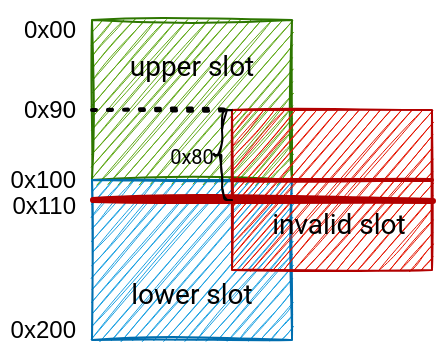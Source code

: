 <mxfile version="20.4.0" type="device"><diagram id="nH46Ka52wi_Pq414-JSc" name="Page-1"><mxGraphModel dx="476" dy="253" grid="1" gridSize="10" guides="1" tooltips="1" connect="1" arrows="1" fold="1" page="1" pageScale="1" pageWidth="850" pageHeight="1100" math="0" shadow="0"><root><mxCell id="0"/><mxCell id="1" parent="0"/><mxCell id="jdGUJgqeYbqLarej4zdY-1" value="&lt;font style=&quot;font-size: 14px;&quot; color=&quot;#000000&quot;&gt;&lt;font style=&quot;font-size: 14px;&quot; data-font-src=&quot;https://fonts.googleapis.com/css?family=Roboto&quot; face=&quot;Roboto&quot;&gt;upper slot&lt;br&gt;&lt;br&gt;&lt;/font&gt;&lt;br&gt;&lt;/font&gt;" style="rounded=0;whiteSpace=wrap;html=1;sketch=1;fillColor=#60a917;strokeColor=#2D7600;fontColor=#ffffff;" parent="1" vertex="1"><mxGeometry x="320" y="200" width="100" height="80" as="geometry"/></mxCell><mxCell id="jdGUJgqeYbqLarej4zdY-2" value="&lt;font style=&quot;font-size: 14px;&quot; data-font-src=&quot;https://fonts.googleapis.com/css?family=Roboto&quot; face=&quot;Roboto&quot; color=&quot;#000000&quot;&gt;&lt;br&gt;&lt;br&gt;lower slot&lt;br&gt;&lt;/font&gt;" style="rounded=0;whiteSpace=wrap;html=1;sketch=1;fillColor=#1ba1e2;strokeColor=#006EAF;fontColor=#ffffff;" parent="1" vertex="1"><mxGeometry x="320" y="280" width="100" height="80" as="geometry"/></mxCell><mxCell id="jdGUJgqeYbqLarej4zdY-3" value="0x00" style="text;html=1;strokeColor=none;fillColor=none;align=right;verticalAlign=middle;whiteSpace=wrap;rounded=0;sketch=1;" parent="1" vertex="1"><mxGeometry x="274" y="190" width="40" height="30" as="geometry"/></mxCell><mxCell id="jdGUJgqeYbqLarej4zdY-4" value="0x100" style="text;html=1;strokeColor=none;fillColor=none;align=right;verticalAlign=middle;whiteSpace=wrap;rounded=0;sketch=1;" parent="1" vertex="1"><mxGeometry x="274" y="270" width="40" height="20" as="geometry"/></mxCell><mxCell id="jdGUJgqeYbqLarej4zdY-6" value="0x200" style="text;html=1;strokeColor=none;fillColor=none;align=right;verticalAlign=middle;whiteSpace=wrap;rounded=0;sketch=1;" parent="1" vertex="1"><mxGeometry x="274" y="340" width="40" height="30" as="geometry"/></mxCell><mxCell id="jdGUJgqeYbqLarej4zdY-7" value="&lt;font style=&quot;font-size: 14px;&quot; data-font-src=&quot;https://fonts.googleapis.com/css?family=Roboto&quot; face=&quot;Roboto&quot; color=&quot;#000000&quot;&gt;&lt;br&gt;&lt;br&gt;&amp;nbsp; invalid slot&lt;/font&gt;" style="rounded=0;whiteSpace=wrap;html=1;sketch=1;fillColor=#e51400;strokeColor=#B20000;fontColor=#ffffff;" parent="1" vertex="1"><mxGeometry x="390" y="245" width="100" height="80" as="geometry"/></mxCell><mxCell id="jdGUJgqeYbqLarej4zdY-9" value="" style="endArrow=none;dashed=1;html=1;dashPattern=1 3;strokeWidth=2;rounded=0;entryX=0;entryY=0;entryDx=0;entryDy=0;sketch=1;" parent="1" target="jdGUJgqeYbqLarej4zdY-7" edge="1"><mxGeometry width="50" height="50" relative="1" as="geometry"><mxPoint x="320" y="245" as="sourcePoint"/><mxPoint x="450" y="370" as="targetPoint"/></mxGeometry></mxCell><mxCell id="jdGUJgqeYbqLarej4zdY-10" value="0x90" style="text;html=1;strokeColor=none;fillColor=none;align=right;verticalAlign=middle;whiteSpace=wrap;rounded=0;sketch=1;" parent="1" vertex="1"><mxGeometry x="274" y="230" width="40" height="30" as="geometry"/></mxCell><mxCell id="6t2bnqVAqAzaXZAUIjln-1" value="" style="endArrow=none;html=1;rounded=0;fillColor=#e51400;strokeColor=#B20000;strokeWidth=2;sketch=1;" parent="1" edge="1"><mxGeometry width="50" height="50" relative="1" as="geometry"><mxPoint x="490" y="280" as="sourcePoint"/><mxPoint x="390" y="280" as="targetPoint"/></mxGeometry></mxCell><mxCell id="BLAIzVLMM1M9yE7Mgw56-2" value="" style="endArrow=none;html=1;rounded=0;sketch=1;strokeWidth=3;fontFamily=Roboto;fontSource=https%3A%2F%2Ffonts.googleapis.com%2Fcss%3Ffamily%3DRoboto;fontSize=10;exitX=0.005;exitY=0.125;exitDx=0;exitDy=0;exitPerimeter=0;entryX=1.005;entryY=0.568;entryDx=0;entryDy=0;entryPerimeter=0;fillColor=#e51400;strokeColor=#B20000;" edge="1" parent="1" source="jdGUJgqeYbqLarej4zdY-2" target="jdGUJgqeYbqLarej4zdY-7"><mxGeometry width="50" height="50" relative="1" as="geometry"><mxPoint x="430" y="390" as="sourcePoint"/><mxPoint x="480" y="340" as="targetPoint"/></mxGeometry></mxCell><mxCell id="BLAIzVLMM1M9yE7Mgw56-3" value="" style="shape=curlyBracket;whiteSpace=wrap;html=1;rounded=1;fontFamily=Roboto;fontSource=https%3A%2F%2Ffonts.googleapis.com%2Fcss%3Ffamily%3DRoboto;fontSize=10;sketch=1;" vertex="1" parent="1"><mxGeometry x="380" y="245" width="10" height="45" as="geometry"/></mxCell><mxCell id="BLAIzVLMM1M9yE7Mgw56-4" value="0x80" style="text;html=1;strokeColor=none;fillColor=none;align=center;verticalAlign=middle;whiteSpace=wrap;rounded=0;sketch=1;fontFamily=Roboto;fontSource=https%3A%2F%2Ffonts.googleapis.com%2Fcss%3Ffamily%3DRoboto;fontSize=10;" vertex="1" parent="1"><mxGeometry x="340" y="252.5" width="60" height="30" as="geometry"/></mxCell><mxCell id="BLAIzVLMM1M9yE7Mgw56-5" value="0x110" style="text;html=1;strokeColor=none;fillColor=none;align=right;verticalAlign=middle;whiteSpace=wrap;rounded=0;sketch=1;" vertex="1" parent="1"><mxGeometry x="274" y="282.5" width="40" height="20" as="geometry"/></mxCell></root></mxGraphModel></diagram></mxfile>